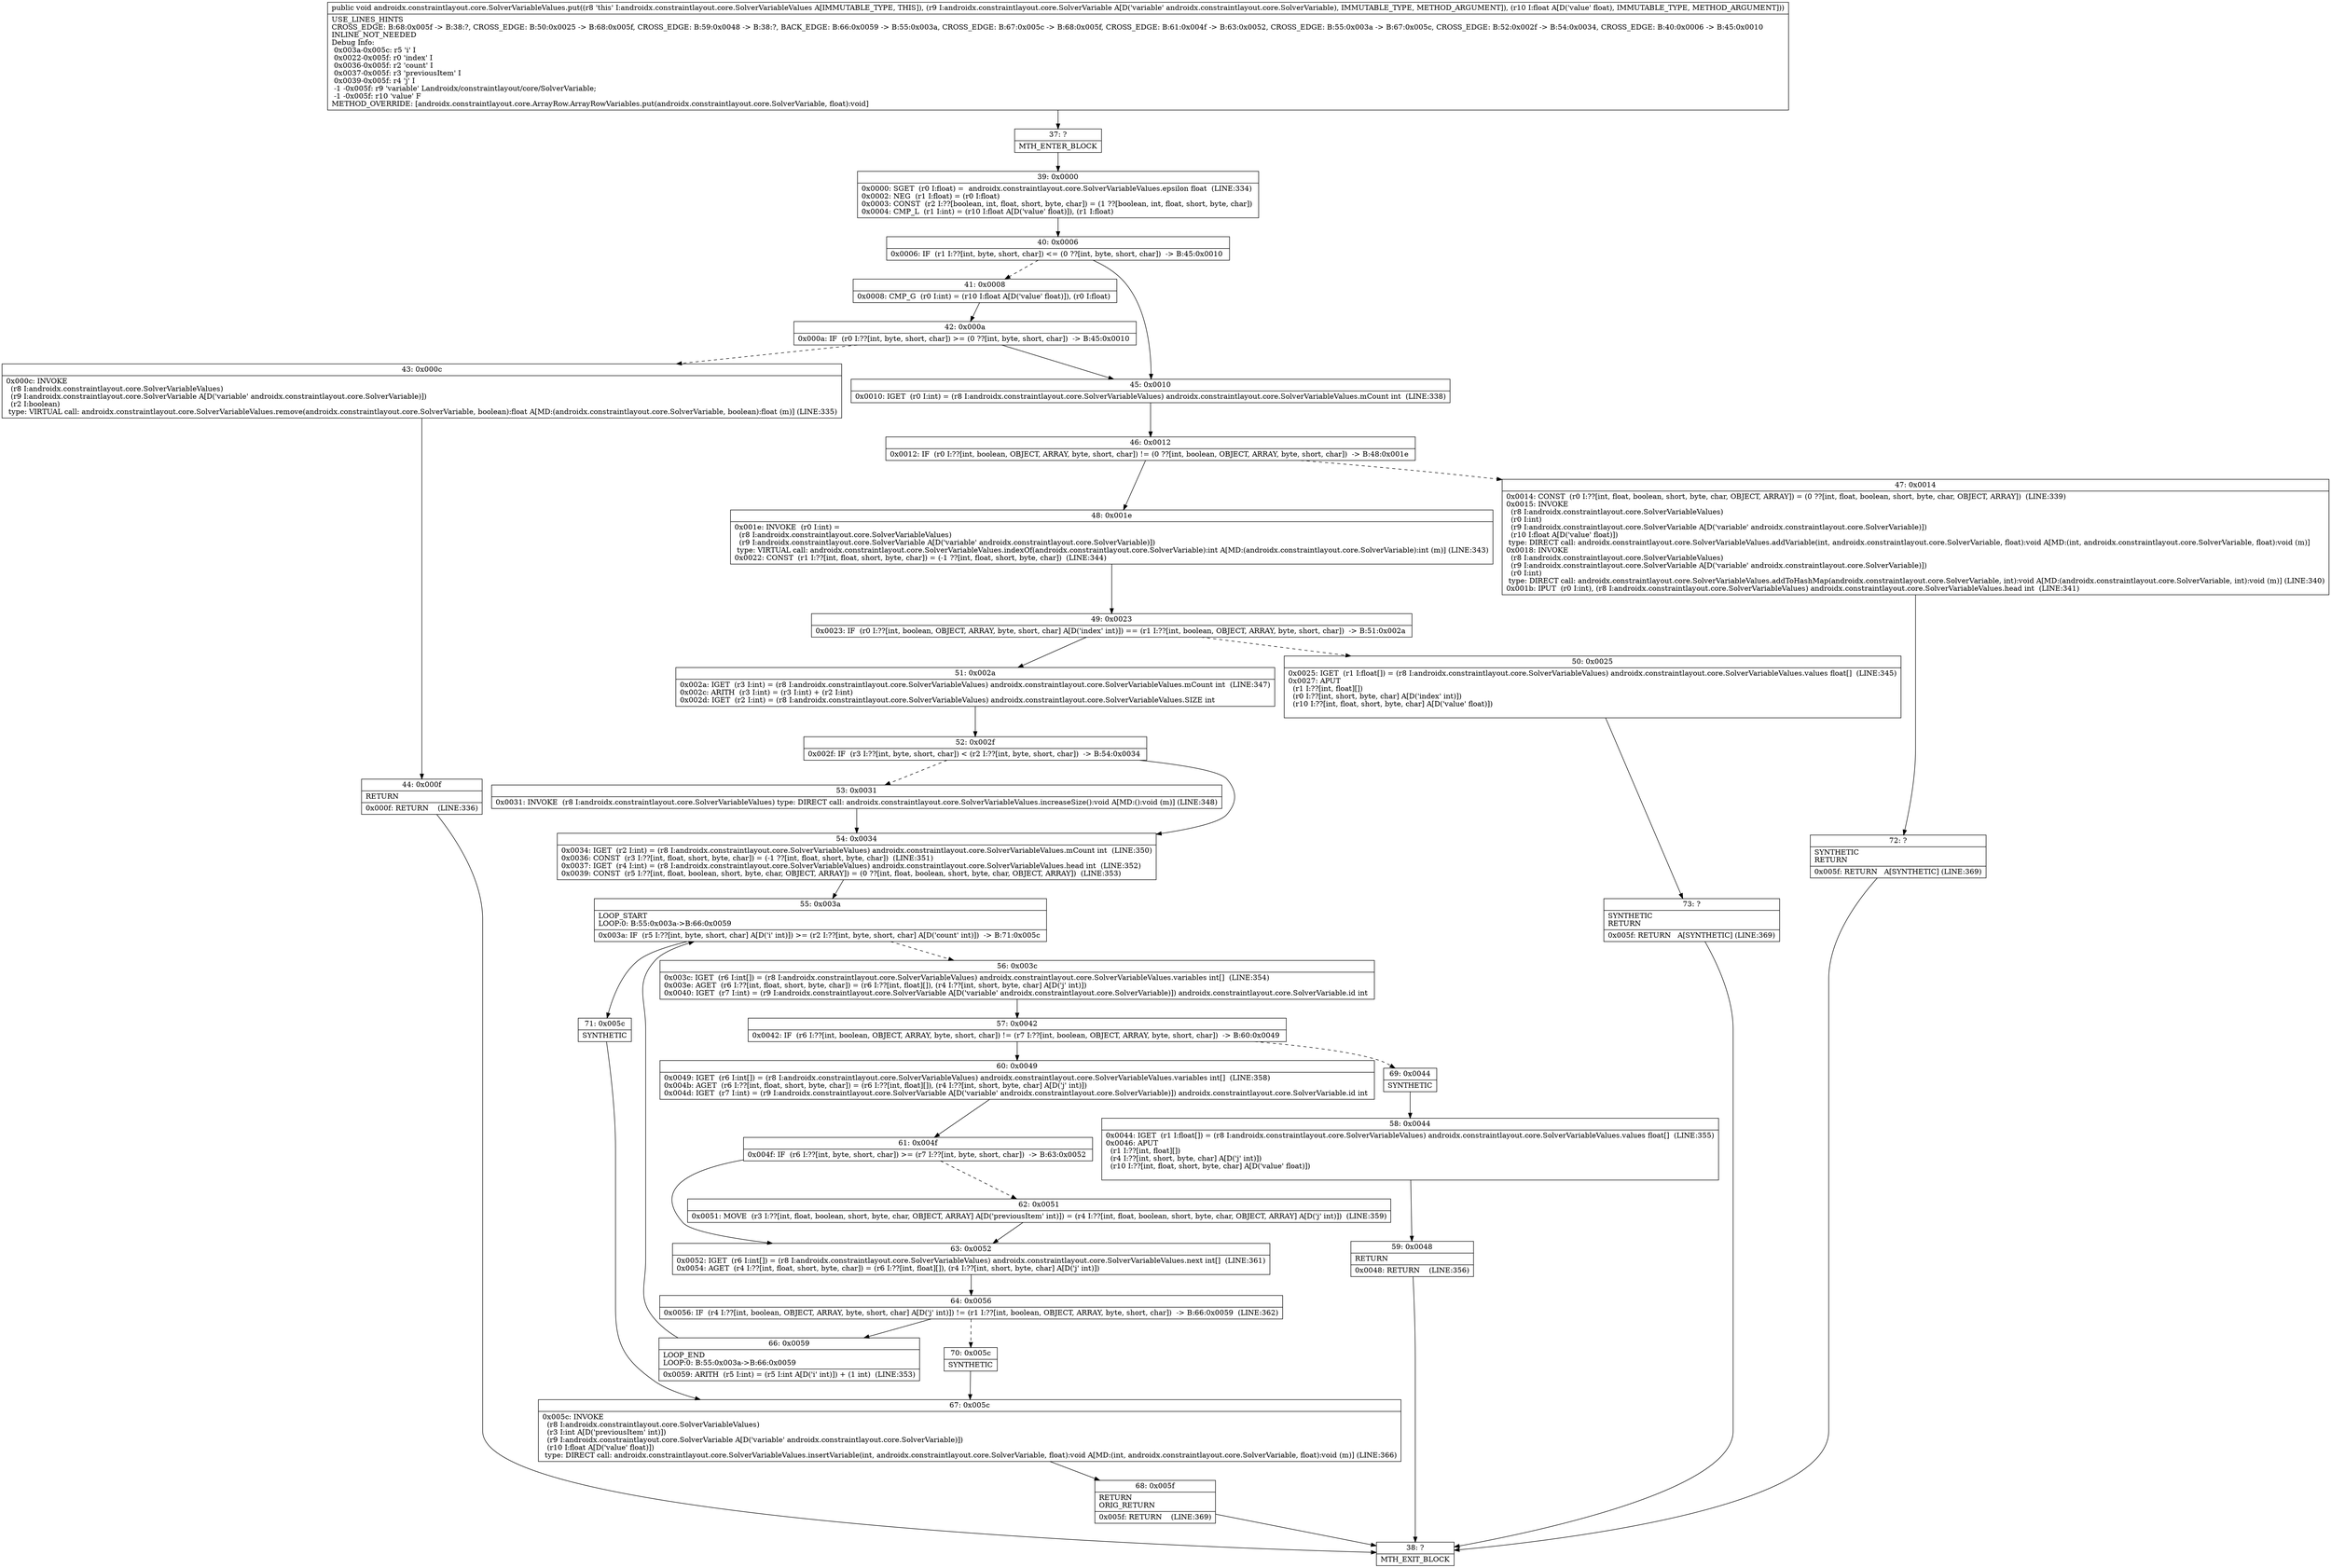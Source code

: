 digraph "CFG forandroidx.constraintlayout.core.SolverVariableValues.put(Landroidx\/constraintlayout\/core\/SolverVariable;F)V" {
Node_37 [shape=record,label="{37\:\ ?|MTH_ENTER_BLOCK\l}"];
Node_39 [shape=record,label="{39\:\ 0x0000|0x0000: SGET  (r0 I:float) =  androidx.constraintlayout.core.SolverVariableValues.epsilon float  (LINE:334)\l0x0002: NEG  (r1 I:float) = (r0 I:float) \l0x0003: CONST  (r2 I:??[boolean, int, float, short, byte, char]) = (1 ??[boolean, int, float, short, byte, char]) \l0x0004: CMP_L  (r1 I:int) = (r10 I:float A[D('value' float)]), (r1 I:float) \l}"];
Node_40 [shape=record,label="{40\:\ 0x0006|0x0006: IF  (r1 I:??[int, byte, short, char]) \<= (0 ??[int, byte, short, char])  \-\> B:45:0x0010 \l}"];
Node_41 [shape=record,label="{41\:\ 0x0008|0x0008: CMP_G  (r0 I:int) = (r10 I:float A[D('value' float)]), (r0 I:float) \l}"];
Node_42 [shape=record,label="{42\:\ 0x000a|0x000a: IF  (r0 I:??[int, byte, short, char]) \>= (0 ??[int, byte, short, char])  \-\> B:45:0x0010 \l}"];
Node_43 [shape=record,label="{43\:\ 0x000c|0x000c: INVOKE  \l  (r8 I:androidx.constraintlayout.core.SolverVariableValues)\l  (r9 I:androidx.constraintlayout.core.SolverVariable A[D('variable' androidx.constraintlayout.core.SolverVariable)])\l  (r2 I:boolean)\l type: VIRTUAL call: androidx.constraintlayout.core.SolverVariableValues.remove(androidx.constraintlayout.core.SolverVariable, boolean):float A[MD:(androidx.constraintlayout.core.SolverVariable, boolean):float (m)] (LINE:335)\l}"];
Node_44 [shape=record,label="{44\:\ 0x000f|RETURN\l|0x000f: RETURN    (LINE:336)\l}"];
Node_38 [shape=record,label="{38\:\ ?|MTH_EXIT_BLOCK\l}"];
Node_45 [shape=record,label="{45\:\ 0x0010|0x0010: IGET  (r0 I:int) = (r8 I:androidx.constraintlayout.core.SolverVariableValues) androidx.constraintlayout.core.SolverVariableValues.mCount int  (LINE:338)\l}"];
Node_46 [shape=record,label="{46\:\ 0x0012|0x0012: IF  (r0 I:??[int, boolean, OBJECT, ARRAY, byte, short, char]) != (0 ??[int, boolean, OBJECT, ARRAY, byte, short, char])  \-\> B:48:0x001e \l}"];
Node_47 [shape=record,label="{47\:\ 0x0014|0x0014: CONST  (r0 I:??[int, float, boolean, short, byte, char, OBJECT, ARRAY]) = (0 ??[int, float, boolean, short, byte, char, OBJECT, ARRAY])  (LINE:339)\l0x0015: INVOKE  \l  (r8 I:androidx.constraintlayout.core.SolverVariableValues)\l  (r0 I:int)\l  (r9 I:androidx.constraintlayout.core.SolverVariable A[D('variable' androidx.constraintlayout.core.SolverVariable)])\l  (r10 I:float A[D('value' float)])\l type: DIRECT call: androidx.constraintlayout.core.SolverVariableValues.addVariable(int, androidx.constraintlayout.core.SolverVariable, float):void A[MD:(int, androidx.constraintlayout.core.SolverVariable, float):void (m)]\l0x0018: INVOKE  \l  (r8 I:androidx.constraintlayout.core.SolverVariableValues)\l  (r9 I:androidx.constraintlayout.core.SolverVariable A[D('variable' androidx.constraintlayout.core.SolverVariable)])\l  (r0 I:int)\l type: DIRECT call: androidx.constraintlayout.core.SolverVariableValues.addToHashMap(androidx.constraintlayout.core.SolverVariable, int):void A[MD:(androidx.constraintlayout.core.SolverVariable, int):void (m)] (LINE:340)\l0x001b: IPUT  (r0 I:int), (r8 I:androidx.constraintlayout.core.SolverVariableValues) androidx.constraintlayout.core.SolverVariableValues.head int  (LINE:341)\l}"];
Node_72 [shape=record,label="{72\:\ ?|SYNTHETIC\lRETURN\l|0x005f: RETURN   A[SYNTHETIC] (LINE:369)\l}"];
Node_48 [shape=record,label="{48\:\ 0x001e|0x001e: INVOKE  (r0 I:int) = \l  (r8 I:androidx.constraintlayout.core.SolverVariableValues)\l  (r9 I:androidx.constraintlayout.core.SolverVariable A[D('variable' androidx.constraintlayout.core.SolverVariable)])\l type: VIRTUAL call: androidx.constraintlayout.core.SolverVariableValues.indexOf(androidx.constraintlayout.core.SolverVariable):int A[MD:(androidx.constraintlayout.core.SolverVariable):int (m)] (LINE:343)\l0x0022: CONST  (r1 I:??[int, float, short, byte, char]) = (\-1 ??[int, float, short, byte, char])  (LINE:344)\l}"];
Node_49 [shape=record,label="{49\:\ 0x0023|0x0023: IF  (r0 I:??[int, boolean, OBJECT, ARRAY, byte, short, char] A[D('index' int)]) == (r1 I:??[int, boolean, OBJECT, ARRAY, byte, short, char])  \-\> B:51:0x002a \l}"];
Node_50 [shape=record,label="{50\:\ 0x0025|0x0025: IGET  (r1 I:float[]) = (r8 I:androidx.constraintlayout.core.SolverVariableValues) androidx.constraintlayout.core.SolverVariableValues.values float[]  (LINE:345)\l0x0027: APUT  \l  (r1 I:??[int, float][])\l  (r0 I:??[int, short, byte, char] A[D('index' int)])\l  (r10 I:??[int, float, short, byte, char] A[D('value' float)])\l \l}"];
Node_73 [shape=record,label="{73\:\ ?|SYNTHETIC\lRETURN\l|0x005f: RETURN   A[SYNTHETIC] (LINE:369)\l}"];
Node_51 [shape=record,label="{51\:\ 0x002a|0x002a: IGET  (r3 I:int) = (r8 I:androidx.constraintlayout.core.SolverVariableValues) androidx.constraintlayout.core.SolverVariableValues.mCount int  (LINE:347)\l0x002c: ARITH  (r3 I:int) = (r3 I:int) + (r2 I:int) \l0x002d: IGET  (r2 I:int) = (r8 I:androidx.constraintlayout.core.SolverVariableValues) androidx.constraintlayout.core.SolverVariableValues.SIZE int \l}"];
Node_52 [shape=record,label="{52\:\ 0x002f|0x002f: IF  (r3 I:??[int, byte, short, char]) \< (r2 I:??[int, byte, short, char])  \-\> B:54:0x0034 \l}"];
Node_53 [shape=record,label="{53\:\ 0x0031|0x0031: INVOKE  (r8 I:androidx.constraintlayout.core.SolverVariableValues) type: DIRECT call: androidx.constraintlayout.core.SolverVariableValues.increaseSize():void A[MD:():void (m)] (LINE:348)\l}"];
Node_54 [shape=record,label="{54\:\ 0x0034|0x0034: IGET  (r2 I:int) = (r8 I:androidx.constraintlayout.core.SolverVariableValues) androidx.constraintlayout.core.SolverVariableValues.mCount int  (LINE:350)\l0x0036: CONST  (r3 I:??[int, float, short, byte, char]) = (\-1 ??[int, float, short, byte, char])  (LINE:351)\l0x0037: IGET  (r4 I:int) = (r8 I:androidx.constraintlayout.core.SolverVariableValues) androidx.constraintlayout.core.SolverVariableValues.head int  (LINE:352)\l0x0039: CONST  (r5 I:??[int, float, boolean, short, byte, char, OBJECT, ARRAY]) = (0 ??[int, float, boolean, short, byte, char, OBJECT, ARRAY])  (LINE:353)\l}"];
Node_55 [shape=record,label="{55\:\ 0x003a|LOOP_START\lLOOP:0: B:55:0x003a\-\>B:66:0x0059\l|0x003a: IF  (r5 I:??[int, byte, short, char] A[D('i' int)]) \>= (r2 I:??[int, byte, short, char] A[D('count' int)])  \-\> B:71:0x005c \l}"];
Node_56 [shape=record,label="{56\:\ 0x003c|0x003c: IGET  (r6 I:int[]) = (r8 I:androidx.constraintlayout.core.SolverVariableValues) androidx.constraintlayout.core.SolverVariableValues.variables int[]  (LINE:354)\l0x003e: AGET  (r6 I:??[int, float, short, byte, char]) = (r6 I:??[int, float][]), (r4 I:??[int, short, byte, char] A[D('j' int)]) \l0x0040: IGET  (r7 I:int) = (r9 I:androidx.constraintlayout.core.SolverVariable A[D('variable' androidx.constraintlayout.core.SolverVariable)]) androidx.constraintlayout.core.SolverVariable.id int \l}"];
Node_57 [shape=record,label="{57\:\ 0x0042|0x0042: IF  (r6 I:??[int, boolean, OBJECT, ARRAY, byte, short, char]) != (r7 I:??[int, boolean, OBJECT, ARRAY, byte, short, char])  \-\> B:60:0x0049 \l}"];
Node_60 [shape=record,label="{60\:\ 0x0049|0x0049: IGET  (r6 I:int[]) = (r8 I:androidx.constraintlayout.core.SolverVariableValues) androidx.constraintlayout.core.SolverVariableValues.variables int[]  (LINE:358)\l0x004b: AGET  (r6 I:??[int, float, short, byte, char]) = (r6 I:??[int, float][]), (r4 I:??[int, short, byte, char] A[D('j' int)]) \l0x004d: IGET  (r7 I:int) = (r9 I:androidx.constraintlayout.core.SolverVariable A[D('variable' androidx.constraintlayout.core.SolverVariable)]) androidx.constraintlayout.core.SolverVariable.id int \l}"];
Node_61 [shape=record,label="{61\:\ 0x004f|0x004f: IF  (r6 I:??[int, byte, short, char]) \>= (r7 I:??[int, byte, short, char])  \-\> B:63:0x0052 \l}"];
Node_62 [shape=record,label="{62\:\ 0x0051|0x0051: MOVE  (r3 I:??[int, float, boolean, short, byte, char, OBJECT, ARRAY] A[D('previousItem' int)]) = (r4 I:??[int, float, boolean, short, byte, char, OBJECT, ARRAY] A[D('j' int)])  (LINE:359)\l}"];
Node_63 [shape=record,label="{63\:\ 0x0052|0x0052: IGET  (r6 I:int[]) = (r8 I:androidx.constraintlayout.core.SolverVariableValues) androidx.constraintlayout.core.SolverVariableValues.next int[]  (LINE:361)\l0x0054: AGET  (r4 I:??[int, float, short, byte, char]) = (r6 I:??[int, float][]), (r4 I:??[int, short, byte, char] A[D('j' int)]) \l}"];
Node_64 [shape=record,label="{64\:\ 0x0056|0x0056: IF  (r4 I:??[int, boolean, OBJECT, ARRAY, byte, short, char] A[D('j' int)]) != (r1 I:??[int, boolean, OBJECT, ARRAY, byte, short, char])  \-\> B:66:0x0059  (LINE:362)\l}"];
Node_66 [shape=record,label="{66\:\ 0x0059|LOOP_END\lLOOP:0: B:55:0x003a\-\>B:66:0x0059\l|0x0059: ARITH  (r5 I:int) = (r5 I:int A[D('i' int)]) + (1 int)  (LINE:353)\l}"];
Node_70 [shape=record,label="{70\:\ 0x005c|SYNTHETIC\l}"];
Node_67 [shape=record,label="{67\:\ 0x005c|0x005c: INVOKE  \l  (r8 I:androidx.constraintlayout.core.SolverVariableValues)\l  (r3 I:int A[D('previousItem' int)])\l  (r9 I:androidx.constraintlayout.core.SolverVariable A[D('variable' androidx.constraintlayout.core.SolverVariable)])\l  (r10 I:float A[D('value' float)])\l type: DIRECT call: androidx.constraintlayout.core.SolverVariableValues.insertVariable(int, androidx.constraintlayout.core.SolverVariable, float):void A[MD:(int, androidx.constraintlayout.core.SolverVariable, float):void (m)] (LINE:366)\l}"];
Node_68 [shape=record,label="{68\:\ 0x005f|RETURN\lORIG_RETURN\l|0x005f: RETURN    (LINE:369)\l}"];
Node_69 [shape=record,label="{69\:\ 0x0044|SYNTHETIC\l}"];
Node_58 [shape=record,label="{58\:\ 0x0044|0x0044: IGET  (r1 I:float[]) = (r8 I:androidx.constraintlayout.core.SolverVariableValues) androidx.constraintlayout.core.SolverVariableValues.values float[]  (LINE:355)\l0x0046: APUT  \l  (r1 I:??[int, float][])\l  (r4 I:??[int, short, byte, char] A[D('j' int)])\l  (r10 I:??[int, float, short, byte, char] A[D('value' float)])\l \l}"];
Node_59 [shape=record,label="{59\:\ 0x0048|RETURN\l|0x0048: RETURN    (LINE:356)\l}"];
Node_71 [shape=record,label="{71\:\ 0x005c|SYNTHETIC\l}"];
MethodNode[shape=record,label="{public void androidx.constraintlayout.core.SolverVariableValues.put((r8 'this' I:androidx.constraintlayout.core.SolverVariableValues A[IMMUTABLE_TYPE, THIS]), (r9 I:androidx.constraintlayout.core.SolverVariable A[D('variable' androidx.constraintlayout.core.SolverVariable), IMMUTABLE_TYPE, METHOD_ARGUMENT]), (r10 I:float A[D('value' float), IMMUTABLE_TYPE, METHOD_ARGUMENT]))  | USE_LINES_HINTS\lCROSS_EDGE: B:68:0x005f \-\> B:38:?, CROSS_EDGE: B:50:0x0025 \-\> B:68:0x005f, CROSS_EDGE: B:59:0x0048 \-\> B:38:?, BACK_EDGE: B:66:0x0059 \-\> B:55:0x003a, CROSS_EDGE: B:67:0x005c \-\> B:68:0x005f, CROSS_EDGE: B:61:0x004f \-\> B:63:0x0052, CROSS_EDGE: B:55:0x003a \-\> B:67:0x005c, CROSS_EDGE: B:52:0x002f \-\> B:54:0x0034, CROSS_EDGE: B:40:0x0006 \-\> B:45:0x0010\lINLINE_NOT_NEEDED\lDebug Info:\l  0x003a\-0x005c: r5 'i' I\l  0x0022\-0x005f: r0 'index' I\l  0x0036\-0x005f: r2 'count' I\l  0x0037\-0x005f: r3 'previousItem' I\l  0x0039\-0x005f: r4 'j' I\l  \-1 \-0x005f: r9 'variable' Landroidx\/constraintlayout\/core\/SolverVariable;\l  \-1 \-0x005f: r10 'value' F\lMETHOD_OVERRIDE: [androidx.constraintlayout.core.ArrayRow.ArrayRowVariables.put(androidx.constraintlayout.core.SolverVariable, float):void]\l}"];
MethodNode -> Node_37;Node_37 -> Node_39;
Node_39 -> Node_40;
Node_40 -> Node_41[style=dashed];
Node_40 -> Node_45;
Node_41 -> Node_42;
Node_42 -> Node_43[style=dashed];
Node_42 -> Node_45;
Node_43 -> Node_44;
Node_44 -> Node_38;
Node_45 -> Node_46;
Node_46 -> Node_47[style=dashed];
Node_46 -> Node_48;
Node_47 -> Node_72;
Node_72 -> Node_38;
Node_48 -> Node_49;
Node_49 -> Node_50[style=dashed];
Node_49 -> Node_51;
Node_50 -> Node_73;
Node_73 -> Node_38;
Node_51 -> Node_52;
Node_52 -> Node_53[style=dashed];
Node_52 -> Node_54;
Node_53 -> Node_54;
Node_54 -> Node_55;
Node_55 -> Node_56[style=dashed];
Node_55 -> Node_71;
Node_56 -> Node_57;
Node_57 -> Node_60;
Node_57 -> Node_69[style=dashed];
Node_60 -> Node_61;
Node_61 -> Node_62[style=dashed];
Node_61 -> Node_63;
Node_62 -> Node_63;
Node_63 -> Node_64;
Node_64 -> Node_66;
Node_64 -> Node_70[style=dashed];
Node_66 -> Node_55;
Node_70 -> Node_67;
Node_67 -> Node_68;
Node_68 -> Node_38;
Node_69 -> Node_58;
Node_58 -> Node_59;
Node_59 -> Node_38;
Node_71 -> Node_67;
}

